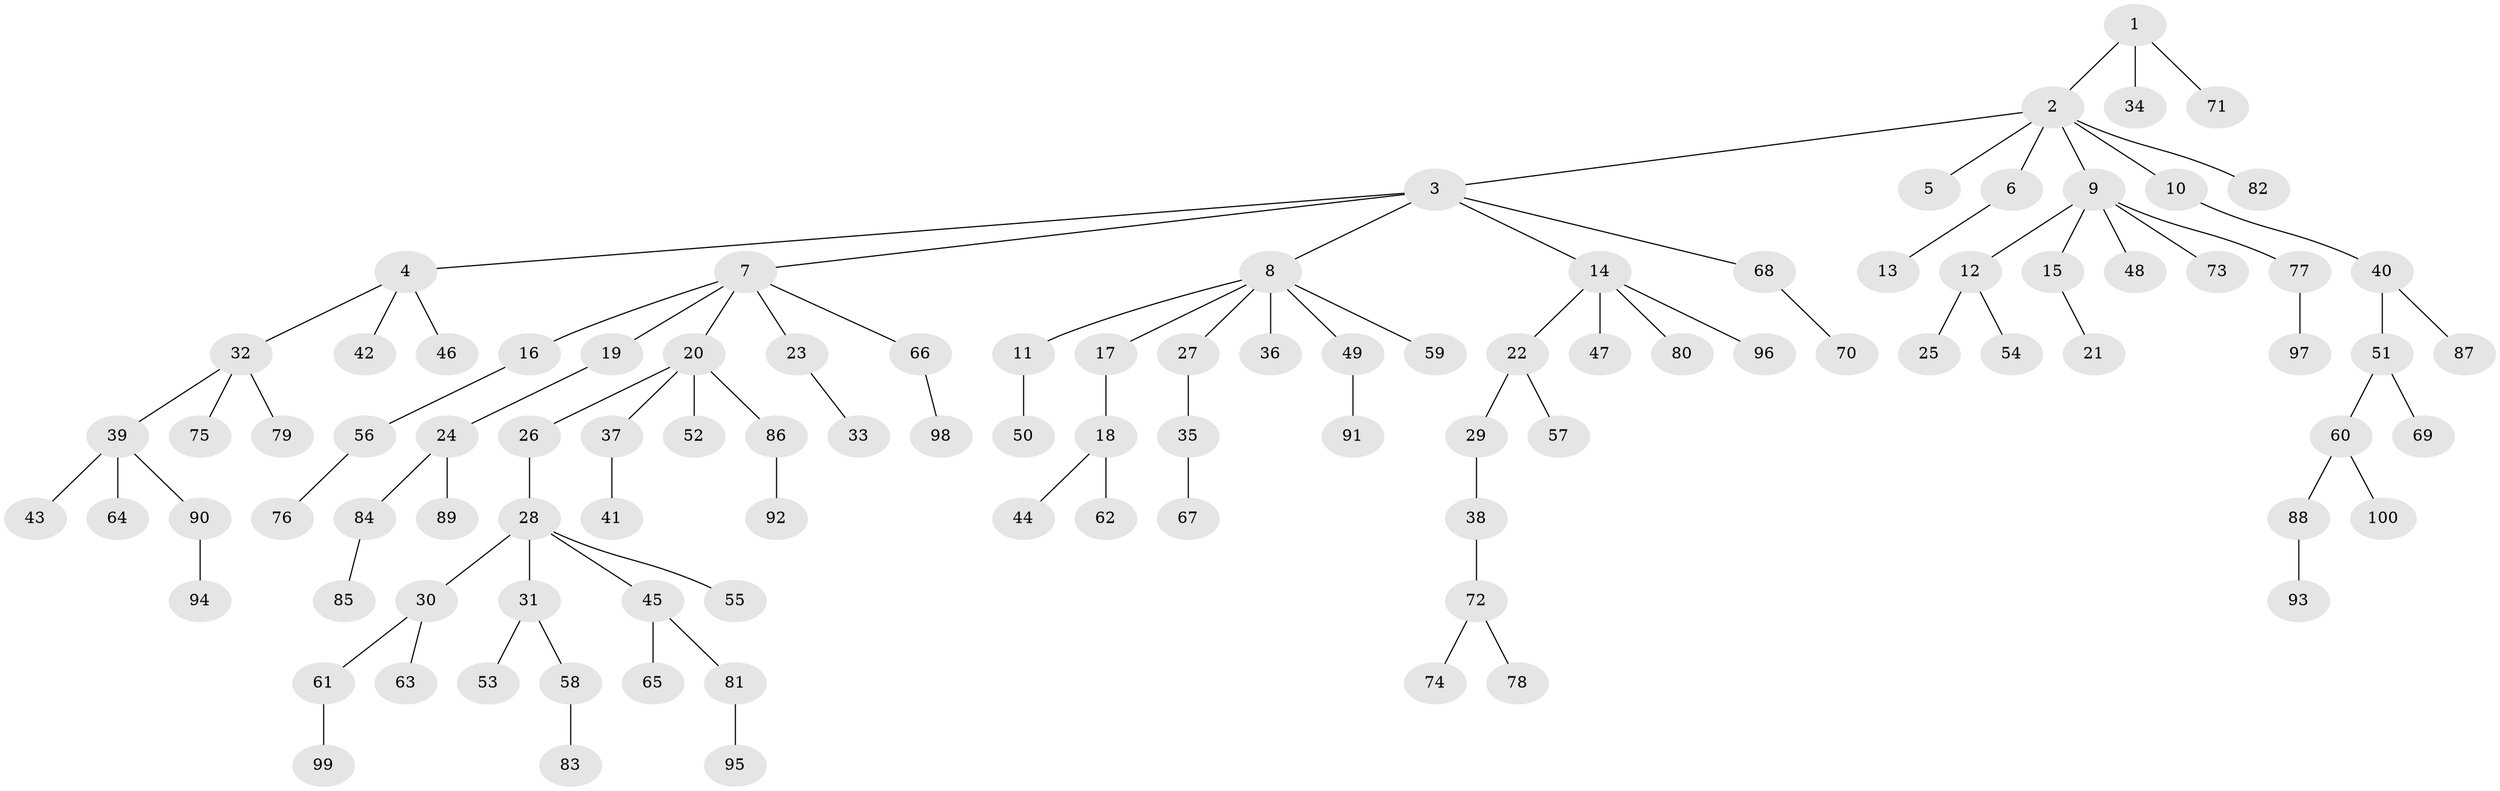 // Generated by graph-tools (version 1.1) at 2025/11/02/21/25 10:11:10]
// undirected, 100 vertices, 99 edges
graph export_dot {
graph [start="1"]
  node [color=gray90,style=filled];
  1;
  2;
  3;
  4;
  5;
  6;
  7;
  8;
  9;
  10;
  11;
  12;
  13;
  14;
  15;
  16;
  17;
  18;
  19;
  20;
  21;
  22;
  23;
  24;
  25;
  26;
  27;
  28;
  29;
  30;
  31;
  32;
  33;
  34;
  35;
  36;
  37;
  38;
  39;
  40;
  41;
  42;
  43;
  44;
  45;
  46;
  47;
  48;
  49;
  50;
  51;
  52;
  53;
  54;
  55;
  56;
  57;
  58;
  59;
  60;
  61;
  62;
  63;
  64;
  65;
  66;
  67;
  68;
  69;
  70;
  71;
  72;
  73;
  74;
  75;
  76;
  77;
  78;
  79;
  80;
  81;
  82;
  83;
  84;
  85;
  86;
  87;
  88;
  89;
  90;
  91;
  92;
  93;
  94;
  95;
  96;
  97;
  98;
  99;
  100;
  1 -- 2;
  1 -- 34;
  1 -- 71;
  2 -- 3;
  2 -- 5;
  2 -- 6;
  2 -- 9;
  2 -- 10;
  2 -- 82;
  3 -- 4;
  3 -- 7;
  3 -- 8;
  3 -- 14;
  3 -- 68;
  4 -- 32;
  4 -- 42;
  4 -- 46;
  6 -- 13;
  7 -- 16;
  7 -- 19;
  7 -- 20;
  7 -- 23;
  7 -- 66;
  8 -- 11;
  8 -- 17;
  8 -- 27;
  8 -- 36;
  8 -- 49;
  8 -- 59;
  9 -- 12;
  9 -- 15;
  9 -- 48;
  9 -- 73;
  9 -- 77;
  10 -- 40;
  11 -- 50;
  12 -- 25;
  12 -- 54;
  14 -- 22;
  14 -- 47;
  14 -- 80;
  14 -- 96;
  15 -- 21;
  16 -- 56;
  17 -- 18;
  18 -- 44;
  18 -- 62;
  19 -- 24;
  20 -- 26;
  20 -- 37;
  20 -- 52;
  20 -- 86;
  22 -- 29;
  22 -- 57;
  23 -- 33;
  24 -- 84;
  24 -- 89;
  26 -- 28;
  27 -- 35;
  28 -- 30;
  28 -- 31;
  28 -- 45;
  28 -- 55;
  29 -- 38;
  30 -- 61;
  30 -- 63;
  31 -- 53;
  31 -- 58;
  32 -- 39;
  32 -- 75;
  32 -- 79;
  35 -- 67;
  37 -- 41;
  38 -- 72;
  39 -- 43;
  39 -- 64;
  39 -- 90;
  40 -- 51;
  40 -- 87;
  45 -- 65;
  45 -- 81;
  49 -- 91;
  51 -- 60;
  51 -- 69;
  56 -- 76;
  58 -- 83;
  60 -- 88;
  60 -- 100;
  61 -- 99;
  66 -- 98;
  68 -- 70;
  72 -- 74;
  72 -- 78;
  77 -- 97;
  81 -- 95;
  84 -- 85;
  86 -- 92;
  88 -- 93;
  90 -- 94;
}
